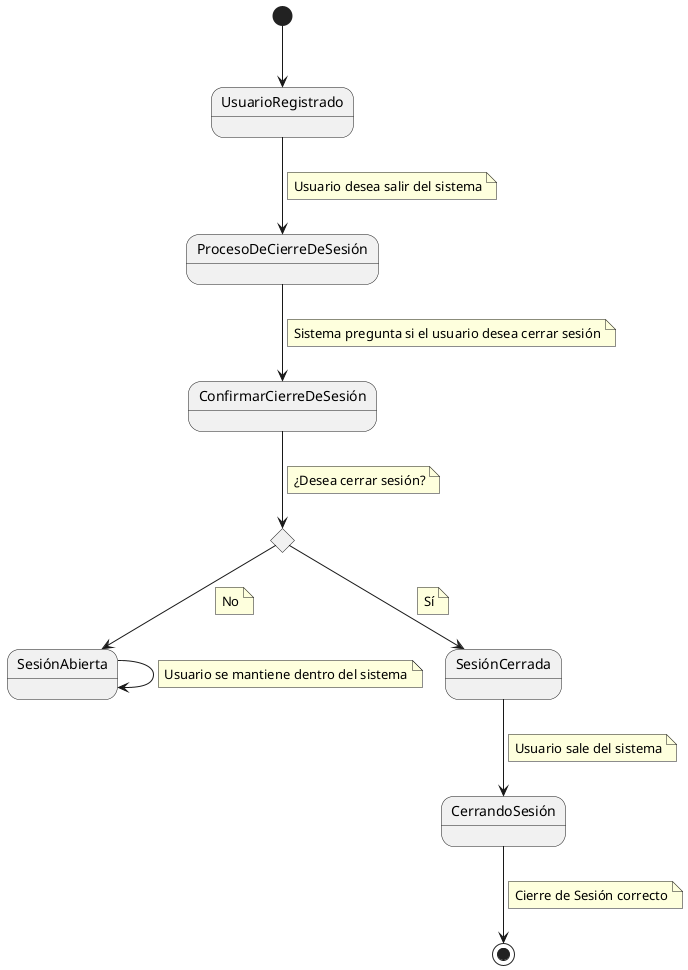 @startuml
[*] --> UsuarioRegistrado
UsuarioRegistrado --> ProcesoDeCierreDeSesión
note on link
    Usuario desea salir del sistema
end note

ProcesoDeCierreDeSesión --> ConfirmarCierreDeSesión
note on link
    Sistema pregunta si el usuario desea cerrar sesión
end note

state rombo <<choice>>
ConfirmarCierreDeSesión --> rombo
note on link
    ¿Desea cerrar sesión?
end note

rombo --> SesiónAbierta
note on link
    No
end note

rombo --> SesiónCerrada
note on link
    Sí
end note

SesiónCerrada --> CerrandoSesión
note on link
    Usuario sale del sistema
end note

SesiónAbierta --> SesiónAbierta
note on link
    Usuario se mantiene dentro del sistema
end note

CerrandoSesión --> [*]
note on link
    Cierre de Sesión correcto
end note
@enduml

